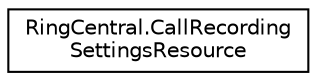 digraph "Graphical Class Hierarchy"
{
 // LATEX_PDF_SIZE
  edge [fontname="Helvetica",fontsize="10",labelfontname="Helvetica",labelfontsize="10"];
  node [fontname="Helvetica",fontsize="10",shape=record];
  rankdir="LR";
  Node0 [label="RingCentral.CallRecording\lSettingsResource",height=0.2,width=0.4,color="black", fillcolor="white", style="filled",URL="$classRingCentral_1_1CallRecordingSettingsResource.html",tooltip=" "];
}
